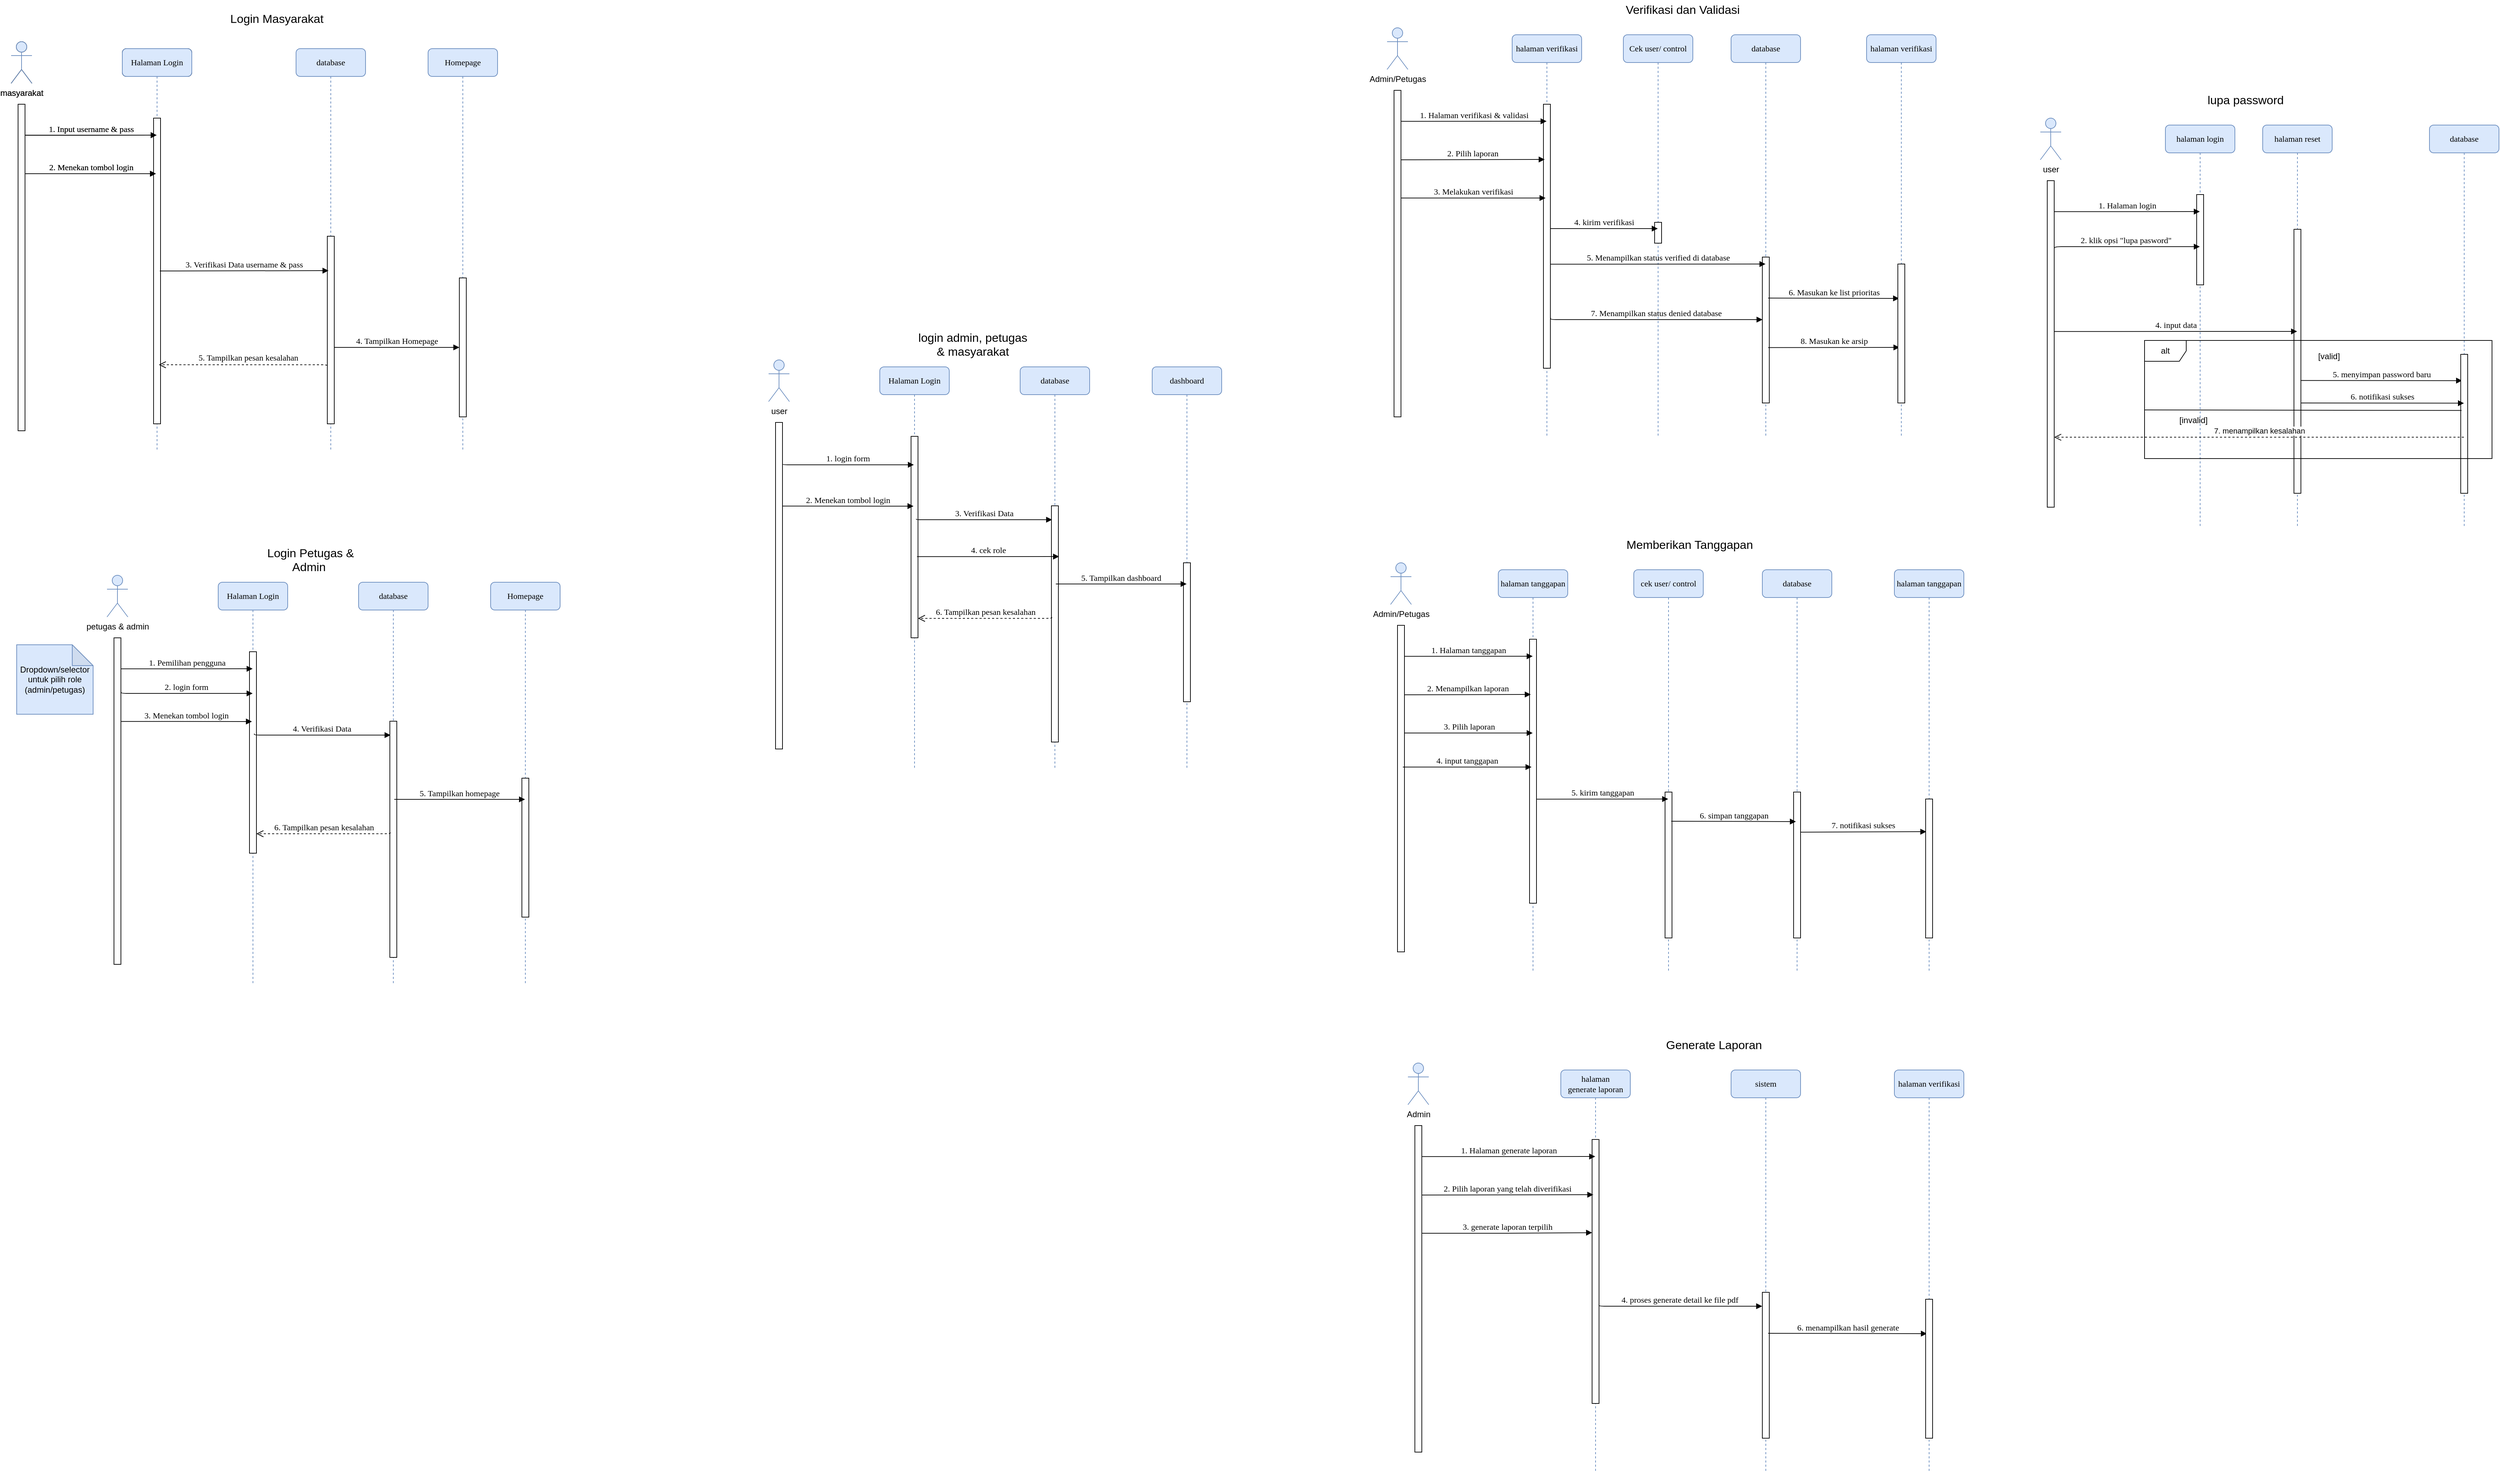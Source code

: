<mxfile version="26.2.14">
  <diagram name="Page-1" id="13e1069c-82ec-6db2-03f1-153e76fe0fe0">
    <mxGraphModel dx="646" dy="370" grid="1" gridSize="10" guides="1" tooltips="1" connect="1" arrows="1" fold="1" page="1" pageScale="1" pageWidth="1100" pageHeight="850" background="none" math="0" shadow="0">
      <root>
        <mxCell id="0" />
        <mxCell id="1" parent="0" />
        <mxCell id="7baba1c4bc27f4b0-8" value="Halaman Login" style="shape=umlLifeline;perimeter=lifelinePerimeter;whiteSpace=wrap;html=1;container=1;collapsible=0;recursiveResize=0;outlineConnect=0;rounded=1;shadow=0;comic=0;labelBackgroundColor=none;strokeWidth=1;fontFamily=Verdana;fontSize=12;align=center;" parent="1" vertex="1">
          <mxGeometry x="200" y="190" width="100" height="580" as="geometry" />
        </mxCell>
        <mxCell id="7baba1c4bc27f4b0-10" value="" style="html=1;points=[];perimeter=orthogonalPerimeter;rounded=0;shadow=0;comic=0;labelBackgroundColor=none;strokeWidth=1;fontFamily=Verdana;fontSize=12;align=center;" parent="7baba1c4bc27f4b0-8" vertex="1">
          <mxGeometry x="45" y="100" width="10" height="440" as="geometry" />
        </mxCell>
        <mxCell id="7baba1c4bc27f4b0-14" value="1. Input username &amp;amp; pass" style="html=1;verticalAlign=bottom;endArrow=block;labelBackgroundColor=none;fontFamily=Verdana;fontSize=12;edgeStyle=elbowEdgeStyle;elbow=vertical;exitX=1;exitY=0.095;exitDx=0;exitDy=0;exitPerimeter=0;" parent="1" source="v8SrvTkJTN9Mk07ZefnR-3" target="7baba1c4bc27f4b0-8" edge="1">
          <mxGeometry relative="1" as="geometry">
            <mxPoint x="370" y="200" as="sourcePoint" />
          </mxGeometry>
        </mxCell>
        <mxCell id="v8SrvTkJTN9Mk07ZefnR-1" value="masyarakat" style="shape=umlActor;verticalLabelPosition=bottom;verticalAlign=top;html=1;outlineConnect=0;" parent="1" vertex="1">
          <mxGeometry x="40" y="180" width="30" height="60" as="geometry" />
        </mxCell>
        <mxCell id="v8SrvTkJTN9Mk07ZefnR-3" value="" style="html=1;points=[];perimeter=orthogonalPerimeter;rounded=0;shadow=0;comic=0;labelBackgroundColor=none;strokeWidth=1;fontFamily=Verdana;fontSize=12;align=center;" parent="1" vertex="1">
          <mxGeometry x="50" y="270" width="10" height="470" as="geometry" />
        </mxCell>
        <mxCell id="v8SrvTkJTN9Mk07ZefnR-6" value="2. Menekan tombol login" style="html=1;verticalAlign=bottom;endArrow=block;labelBackgroundColor=none;fontFamily=Verdana;fontSize=12;edgeStyle=elbowEdgeStyle;elbow=vertical;exitX=1.1;exitY=0.295;exitDx=0;exitDy=0;exitPerimeter=0;" parent="1" edge="1">
          <mxGeometry relative="1" as="geometry">
            <mxPoint x="60" y="370" as="sourcePoint" />
            <mxPoint x="248.5" y="370.15" as="targetPoint" />
          </mxGeometry>
        </mxCell>
        <mxCell id="d5MMunfK_eNaK3rZYrZa-3" value="Homepage" style="shape=umlLifeline;perimeter=lifelinePerimeter;whiteSpace=wrap;html=1;container=1;collapsible=0;recursiveResize=0;outlineConnect=0;rounded=1;shadow=0;comic=0;labelBackgroundColor=none;strokeWidth=1;fontFamily=Verdana;fontSize=12;align=center;fillColor=#dae8fc;strokeColor=#6c8ebf;" parent="1" vertex="1">
          <mxGeometry x="640" y="190" width="100" height="580" as="geometry" />
        </mxCell>
        <mxCell id="d5MMunfK_eNaK3rZYrZa-4" value="" style="html=1;points=[];perimeter=orthogonalPerimeter;rounded=0;shadow=0;comic=0;labelBackgroundColor=none;strokeWidth=1;fontFamily=Verdana;fontSize=12;align=center;" parent="d5MMunfK_eNaK3rZYrZa-3" vertex="1">
          <mxGeometry x="45" y="330" width="10" height="200" as="geometry" />
        </mxCell>
        <mxCell id="d5MMunfK_eNaK3rZYrZa-5" value="Halaman Login" style="shape=umlLifeline;perimeter=lifelinePerimeter;whiteSpace=wrap;html=1;container=1;collapsible=0;recursiveResize=0;outlineConnect=0;rounded=1;shadow=0;comic=0;labelBackgroundColor=none;strokeWidth=1;fontFamily=Verdana;fontSize=12;align=center;fillColor=#dae8fc;strokeColor=#6c8ebf;" parent="1" vertex="1">
          <mxGeometry x="200" y="190" width="100" height="580" as="geometry" />
        </mxCell>
        <mxCell id="d5MMunfK_eNaK3rZYrZa-6" value="" style="html=1;points=[];perimeter=orthogonalPerimeter;rounded=0;shadow=0;comic=0;labelBackgroundColor=none;strokeWidth=1;fontFamily=Verdana;fontSize=12;align=center;" parent="d5MMunfK_eNaK3rZYrZa-5" vertex="1">
          <mxGeometry x="45" y="100" width="10" height="440" as="geometry" />
        </mxCell>
        <mxCell id="d5MMunfK_eNaK3rZYrZa-7" value="5. Tampilkan pesan kesalahan" style="html=1;verticalAlign=bottom;endArrow=open;dashed=1;endSize=8;labelBackgroundColor=none;fontFamily=Verdana;fontSize=12;edgeStyle=elbowEdgeStyle;elbow=vertical;exitX=0.2;exitY=0.707;exitDx=0;exitDy=0;exitPerimeter=0;entryX=0.762;entryY=0.806;entryDx=0;entryDy=0;entryPerimeter=0;" parent="1" source="uYK8IJv2EBCYCk4ETWAg-5" target="d5MMunfK_eNaK3rZYrZa-6" edge="1">
          <mxGeometry x="-0.032" y="-1" relative="1" as="geometry">
            <mxPoint x="280" y="645" as="targetPoint" />
            <Array as="points">
              <mxPoint x="370" y="645" />
            </Array>
            <mxPoint x="490" y="581" as="sourcePoint" />
            <mxPoint as="offset" />
          </mxGeometry>
        </mxCell>
        <mxCell id="d5MMunfK_eNaK3rZYrZa-8" value="1. Input username &amp;amp; pass" style="html=1;verticalAlign=bottom;endArrow=block;labelBackgroundColor=none;fontFamily=Verdana;fontSize=12;edgeStyle=elbowEdgeStyle;elbow=vertical;exitX=1;exitY=0.095;exitDx=0;exitDy=0;exitPerimeter=0;" parent="1" source="d5MMunfK_eNaK3rZYrZa-10" target="d5MMunfK_eNaK3rZYrZa-5" edge="1">
          <mxGeometry relative="1" as="geometry">
            <mxPoint x="370" y="200" as="sourcePoint" />
          </mxGeometry>
        </mxCell>
        <mxCell id="d5MMunfK_eNaK3rZYrZa-9" value="masyarakat" style="shape=umlActor;verticalLabelPosition=bottom;verticalAlign=top;html=1;outlineConnect=0;fillColor=#dae8fc;strokeColor=#6c8ebf;" parent="1" vertex="1">
          <mxGeometry x="40" y="180" width="30" height="60" as="geometry" />
        </mxCell>
        <mxCell id="d5MMunfK_eNaK3rZYrZa-10" value="" style="html=1;points=[];perimeter=orthogonalPerimeter;rounded=0;shadow=0;comic=0;labelBackgroundColor=none;strokeWidth=1;fontFamily=Verdana;fontSize=12;align=center;" parent="1" vertex="1">
          <mxGeometry x="50" y="270" width="10" height="470" as="geometry" />
        </mxCell>
        <mxCell id="d5MMunfK_eNaK3rZYrZa-11" value="2. Menekan tombol login" style="html=1;verticalAlign=bottom;endArrow=block;labelBackgroundColor=none;fontFamily=Verdana;fontSize=12;edgeStyle=elbowEdgeStyle;elbow=vertical;exitX=1.1;exitY=0.295;exitDx=0;exitDy=0;exitPerimeter=0;" parent="1" edge="1">
          <mxGeometry relative="1" as="geometry">
            <mxPoint x="60" y="370" as="sourcePoint" />
            <mxPoint x="248.5" y="370.15" as="targetPoint" />
          </mxGeometry>
        </mxCell>
        <mxCell id="d5MMunfK_eNaK3rZYrZa-13" value="4. Tampilkan Homepage" style="html=1;verticalAlign=bottom;endArrow=block;labelBackgroundColor=none;fontFamily=Verdana;fontSize=12;edgeStyle=elbowEdgeStyle;elbow=vertical;" parent="1" source="uYK8IJv2EBCYCk4ETWAg-5" target="d5MMunfK_eNaK3rZYrZa-4" edge="1">
          <mxGeometry relative="1" as="geometry">
            <mxPoint x="510" y="530" as="sourcePoint" />
            <mxPoint x="729.5" y="530" as="targetPoint" />
            <Array as="points" />
          </mxGeometry>
        </mxCell>
        <mxCell id="d5MMunfK_eNaK3rZYrZa-16" value="Homepage" style="shape=umlLifeline;perimeter=lifelinePerimeter;whiteSpace=wrap;html=1;container=1;collapsible=0;recursiveResize=0;outlineConnect=0;rounded=1;shadow=0;comic=0;labelBackgroundColor=none;strokeWidth=1;fontFamily=Verdana;fontSize=12;align=center;fillColor=#dae8fc;strokeColor=#6c8ebf;" parent="1" vertex="1">
          <mxGeometry x="730" y="958" width="100" height="580" as="geometry" />
        </mxCell>
        <mxCell id="d5MMunfK_eNaK3rZYrZa-17" value="" style="html=1;points=[];perimeter=orthogonalPerimeter;rounded=0;shadow=0;comic=0;labelBackgroundColor=none;strokeWidth=1;fontFamily=Verdana;fontSize=12;align=center;" parent="d5MMunfK_eNaK3rZYrZa-16" vertex="1">
          <mxGeometry x="45" y="282" width="10" height="200" as="geometry" />
        </mxCell>
        <mxCell id="d5MMunfK_eNaK3rZYrZa-18" value="Halaman Login" style="shape=umlLifeline;perimeter=lifelinePerimeter;whiteSpace=wrap;html=1;container=1;collapsible=0;recursiveResize=0;outlineConnect=0;rounded=1;shadow=0;comic=0;labelBackgroundColor=none;strokeWidth=1;fontFamily=Verdana;fontSize=12;align=center;fillColor=#dae8fc;strokeColor=#6c8ebf;" parent="1" vertex="1">
          <mxGeometry x="338" y="958" width="100" height="580" as="geometry" />
        </mxCell>
        <mxCell id="d5MMunfK_eNaK3rZYrZa-19" value="" style="html=1;points=[];perimeter=orthogonalPerimeter;rounded=0;shadow=0;comic=0;labelBackgroundColor=none;strokeWidth=1;fontFamily=Verdana;fontSize=12;align=center;" parent="d5MMunfK_eNaK3rZYrZa-18" vertex="1">
          <mxGeometry x="45" y="100" width="10" height="290" as="geometry" />
        </mxCell>
        <mxCell id="d5MMunfK_eNaK3rZYrZa-21" value="1. Pemilihan pengguna" style="html=1;verticalAlign=bottom;endArrow=block;labelBackgroundColor=none;fontFamily=Verdana;fontSize=12;edgeStyle=elbowEdgeStyle;elbow=vertical;exitX=1;exitY=0.095;exitDx=0;exitDy=0;exitPerimeter=0;" parent="1" source="d5MMunfK_eNaK3rZYrZa-23" target="d5MMunfK_eNaK3rZYrZa-18" edge="1">
          <mxGeometry relative="1" as="geometry">
            <mxPoint x="508" y="968" as="sourcePoint" />
          </mxGeometry>
        </mxCell>
        <mxCell id="d5MMunfK_eNaK3rZYrZa-22" value="petugas &amp;amp; admin" style="shape=umlActor;verticalLabelPosition=bottom;verticalAlign=top;html=1;outlineConnect=0;fillColor=#dae8fc;strokeColor=#6c8ebf;" parent="1" vertex="1">
          <mxGeometry x="178" y="948" width="30" height="60" as="geometry" />
        </mxCell>
        <mxCell id="d5MMunfK_eNaK3rZYrZa-23" value="" style="html=1;points=[];perimeter=orthogonalPerimeter;rounded=0;shadow=0;comic=0;labelBackgroundColor=none;strokeWidth=1;fontFamily=Verdana;fontSize=12;align=center;" parent="1" vertex="1">
          <mxGeometry x="188" y="1038" width="10" height="470" as="geometry" />
        </mxCell>
        <mxCell id="d5MMunfK_eNaK3rZYrZa-24" value="3. Menekan tombol login" style="html=1;verticalAlign=bottom;endArrow=block;labelBackgroundColor=none;fontFamily=Verdana;fontSize=12;edgeStyle=elbowEdgeStyle;elbow=vertical;exitX=1.1;exitY=0.295;exitDx=0;exitDy=0;exitPerimeter=0;" parent="1" edge="1">
          <mxGeometry relative="1" as="geometry">
            <mxPoint x="198" y="1158.36" as="sourcePoint" />
            <mxPoint x="386.5" y="1158.51" as="targetPoint" />
          </mxGeometry>
        </mxCell>
        <mxCell id="d5MMunfK_eNaK3rZYrZa-25" value="4. Verifikasi Data" style="html=1;verticalAlign=bottom;endArrow=block;labelBackgroundColor=none;fontFamily=Verdana;fontSize=12;edgeStyle=elbowEdgeStyle;elbow=vertical;exitX=0.7;exitY=0.407;exitDx=0;exitDy=0;exitPerimeter=0;entryX=0.46;entryY=0.379;entryDx=0;entryDy=0;entryPerimeter=0;" parent="1" source="d5MMunfK_eNaK3rZYrZa-19" target="uYK8IJv2EBCYCk4ETWAg-1" edge="1">
          <mxGeometry relative="1" as="geometry">
            <mxPoint x="408" y="1178" as="sourcePoint" />
            <mxPoint x="790" y="1178" as="targetPoint" />
            <Array as="points">
              <mxPoint x="388" y="1178" />
            </Array>
          </mxGeometry>
        </mxCell>
        <mxCell id="d5MMunfK_eNaK3rZYrZa-42" value="&lt;span style=&quot;font-size: 17px;&quot;&gt;Login Masyarakat&lt;/span&gt;" style="text;html=1;align=center;verticalAlign=middle;resizable=0;points=[];autosize=1;strokeColor=none;fillColor=none;" parent="1" vertex="1">
          <mxGeometry x="342" y="133" width="160" height="30" as="geometry" />
        </mxCell>
        <mxCell id="d5MMunfK_eNaK3rZYrZa-43" value="&lt;div style=&quot;&quot;&gt;&lt;span style=&quot;background-color: transparent; color: light-dark(rgb(0, 0, 0), rgb(255, 255, 255)); font-size: 17px; text-wrap-mode: nowrap;&quot;&gt;Login Petugas &amp;amp; Admin&amp;nbsp;&lt;/span&gt;&lt;/div&gt;" style="text;whiteSpace=wrap;html=1;align=center;" parent="1" vertex="1">
          <mxGeometry x="386" y="900" width="170" height="40" as="geometry" />
        </mxCell>
        <mxCell id="uYK8IJv2EBCYCk4ETWAg-1" value="database" style="shape=umlLifeline;perimeter=lifelinePerimeter;whiteSpace=wrap;html=1;container=1;collapsible=0;recursiveResize=0;outlineConnect=0;rounded=1;shadow=0;comic=0;labelBackgroundColor=none;strokeWidth=1;fontFamily=Verdana;fontSize=12;align=center;fillColor=#dae8fc;strokeColor=#6c8ebf;" parent="1" vertex="1">
          <mxGeometry x="540" y="958" width="100" height="580" as="geometry" />
        </mxCell>
        <mxCell id="uYK8IJv2EBCYCk4ETWAg-2" value="" style="html=1;points=[];perimeter=orthogonalPerimeter;rounded=0;shadow=0;comic=0;labelBackgroundColor=none;strokeWidth=1;fontFamily=Verdana;fontSize=12;align=center;" parent="uYK8IJv2EBCYCk4ETWAg-1" vertex="1">
          <mxGeometry x="45" y="200" width="10" height="340" as="geometry" />
        </mxCell>
        <mxCell id="uYK8IJv2EBCYCk4ETWAg-4" value="database" style="shape=umlLifeline;perimeter=lifelinePerimeter;whiteSpace=wrap;html=1;container=1;collapsible=0;recursiveResize=0;outlineConnect=0;rounded=1;shadow=0;comic=0;labelBackgroundColor=none;strokeWidth=1;fontFamily=Verdana;fontSize=12;align=center;fillColor=#dae8fc;strokeColor=#6c8ebf;" parent="1" vertex="1">
          <mxGeometry x="450" y="190" width="100" height="580" as="geometry" />
        </mxCell>
        <mxCell id="uYK8IJv2EBCYCk4ETWAg-5" value="" style="html=1;points=[];perimeter=orthogonalPerimeter;rounded=0;shadow=0;comic=0;labelBackgroundColor=none;strokeWidth=1;fontFamily=Verdana;fontSize=12;align=center;" parent="uYK8IJv2EBCYCk4ETWAg-4" vertex="1">
          <mxGeometry x="45" y="270" width="10" height="270" as="geometry" />
        </mxCell>
        <mxCell id="uYK8IJv2EBCYCk4ETWAg-31" value="Dropdown/selector&lt;div&gt;untuk pilih role (admin/petugas)&lt;/div&gt;" style="shape=note;whiteSpace=wrap;html=1;backgroundOutline=1;darkOpacity=0.05;fillColor=#dae8fc;strokeColor=#6c8ebf;" parent="1" vertex="1">
          <mxGeometry x="48" y="1048" width="110" height="100" as="geometry" />
        </mxCell>
        <mxCell id="uYK8IJv2EBCYCk4ETWAg-32" value="2. login form" style="html=1;verticalAlign=bottom;endArrow=block;labelBackgroundColor=none;fontFamily=Verdana;fontSize=12;edgeStyle=elbowEdgeStyle;elbow=vertical;exitX=1.045;exitY=0.166;exitDx=0;exitDy=0;exitPerimeter=0;" parent="1" source="d5MMunfK_eNaK3rZYrZa-23" target="d5MMunfK_eNaK3rZYrZa-18" edge="1">
          <mxGeometry relative="1" as="geometry">
            <mxPoint x="228" y="1118" as="sourcePoint" />
            <mxPoint x="348" y="1119" as="targetPoint" />
            <Array as="points">
              <mxPoint x="228" y="1118" />
            </Array>
          </mxGeometry>
        </mxCell>
        <mxCell id="d5MMunfK_eNaK3rZYrZa-20" value="6. Tampilkan pesan kesalahan" style="html=1;verticalAlign=bottom;endArrow=open;dashed=1;endSize=8;labelBackgroundColor=none;fontFamily=Verdana;fontSize=12;edgeStyle=elbowEdgeStyle;elbow=vertical;exitX=0.048;exitY=0.471;exitDx=0;exitDy=0;exitPerimeter=0;" parent="1" source="uYK8IJv2EBCYCk4ETWAg-2" target="d5MMunfK_eNaK3rZYrZa-19" edge="1">
          <mxGeometry relative="1" as="geometry">
            <mxPoint x="410" y="1314" as="targetPoint" />
            <Array as="points">
              <mxPoint x="590" y="1320" />
            </Array>
            <mxPoint x="580" y="1310" as="sourcePoint" />
          </mxGeometry>
        </mxCell>
        <mxCell id="v8SrvTkJTN9Mk07ZefnR-7" value="3. Verifikasi Data username &amp;amp; pass" style="html=1;verticalAlign=bottom;endArrow=block;labelBackgroundColor=none;fontFamily=Verdana;fontSize=12;edgeStyle=elbowEdgeStyle;elbow=vertical;exitX=0.9;exitY=0.5;exitDx=0;exitDy=0;exitPerimeter=0;entryX=0.17;entryY=0.183;entryDx=0;entryDy=0;entryPerimeter=0;" parent="1" source="d5MMunfK_eNaK3rZYrZa-6" target="uYK8IJv2EBCYCk4ETWAg-5" edge="1">
          <mxGeometry relative="1" as="geometry">
            <mxPoint x="280" y="512" as="sourcePoint" />
            <mxPoint x="543" y="510" as="targetPoint" />
          </mxGeometry>
        </mxCell>
        <mxCell id="d5MMunfK_eNaK3rZYrZa-26" value="5. Tampilkan homepage" style="html=1;verticalAlign=bottom;endArrow=block;labelBackgroundColor=none;fontFamily=Verdana;fontSize=12;edgeStyle=elbowEdgeStyle;elbow=vertical;exitX=0.633;exitY=0.331;exitDx=0;exitDy=0;exitPerimeter=0;" parent="1" source="uYK8IJv2EBCYCk4ETWAg-2" target="d5MMunfK_eNaK3rZYrZa-16" edge="1">
          <mxGeometry relative="1" as="geometry">
            <mxPoint x="684" y="1278" as="sourcePoint" />
            <mxPoint x="990.23" y="1274.95" as="targetPoint" />
            <Array as="points" />
          </mxGeometry>
        </mxCell>
        <mxCell id="YEXKnEMWREzMl93QBtFq-1" value="dashboard" style="shape=umlLifeline;perimeter=lifelinePerimeter;whiteSpace=wrap;html=1;container=1;collapsible=0;recursiveResize=0;outlineConnect=0;rounded=1;shadow=0;comic=0;labelBackgroundColor=none;strokeWidth=1;fontFamily=Verdana;fontSize=12;align=center;fillColor=#dae8fc;strokeColor=#6c8ebf;" parent="1" vertex="1">
          <mxGeometry x="1682" y="648" width="100" height="580" as="geometry" />
        </mxCell>
        <mxCell id="YEXKnEMWREzMl93QBtFq-2" value="" style="html=1;points=[];perimeter=orthogonalPerimeter;rounded=0;shadow=0;comic=0;labelBackgroundColor=none;strokeWidth=1;fontFamily=Verdana;fontSize=12;align=center;" parent="YEXKnEMWREzMl93QBtFq-1" vertex="1">
          <mxGeometry x="45" y="282" width="10" height="200" as="geometry" />
        </mxCell>
        <mxCell id="YEXKnEMWREzMl93QBtFq-3" value="Halaman Login" style="shape=umlLifeline;perimeter=lifelinePerimeter;whiteSpace=wrap;html=1;container=1;collapsible=0;recursiveResize=0;outlineConnect=0;rounded=1;shadow=0;comic=0;labelBackgroundColor=none;strokeWidth=1;fontFamily=Verdana;fontSize=12;align=center;fillColor=#dae8fc;strokeColor=#6c8ebf;" parent="1" vertex="1">
          <mxGeometry x="1290" y="648" width="100" height="580" as="geometry" />
        </mxCell>
        <mxCell id="YEXKnEMWREzMl93QBtFq-4" value="" style="html=1;points=[];perimeter=orthogonalPerimeter;rounded=0;shadow=0;comic=0;labelBackgroundColor=none;strokeWidth=1;fontFamily=Verdana;fontSize=12;align=center;" parent="YEXKnEMWREzMl93QBtFq-3" vertex="1">
          <mxGeometry x="45" y="100" width="10" height="290" as="geometry" />
        </mxCell>
        <mxCell id="YEXKnEMWREzMl93QBtFq-6" value="user" style="shape=umlActor;verticalLabelPosition=bottom;verticalAlign=top;html=1;outlineConnect=0;fillColor=#dae8fc;strokeColor=#6c8ebf;" parent="1" vertex="1">
          <mxGeometry x="1130" y="638" width="30" height="60" as="geometry" />
        </mxCell>
        <mxCell id="YEXKnEMWREzMl93QBtFq-7" value="" style="html=1;points=[];perimeter=orthogonalPerimeter;rounded=0;shadow=0;comic=0;labelBackgroundColor=none;strokeWidth=1;fontFamily=Verdana;fontSize=12;align=center;" parent="1" vertex="1">
          <mxGeometry x="1140" y="728" width="10" height="470" as="geometry" />
        </mxCell>
        <mxCell id="YEXKnEMWREzMl93QBtFq-8" value="2. Menekan tombol login" style="html=1;verticalAlign=bottom;endArrow=block;labelBackgroundColor=none;fontFamily=Verdana;fontSize=12;edgeStyle=elbowEdgeStyle;elbow=vertical;exitX=1.1;exitY=0.295;exitDx=0;exitDy=0;exitPerimeter=0;" parent="1" edge="1">
          <mxGeometry relative="1" as="geometry">
            <mxPoint x="1150" y="848.36" as="sourcePoint" />
            <mxPoint x="1338.5" y="848.51" as="targetPoint" />
          </mxGeometry>
        </mxCell>
        <mxCell id="YEXKnEMWREzMl93QBtFq-9" value="3. Verifikasi Data" style="html=1;verticalAlign=bottom;endArrow=block;labelBackgroundColor=none;fontFamily=Verdana;fontSize=12;edgeStyle=elbowEdgeStyle;elbow=vertical;entryX=0.46;entryY=0.379;entryDx=0;entryDy=0;entryPerimeter=0;exitX=0.758;exitY=0.41;exitDx=0;exitDy=0;exitPerimeter=0;" parent="1" source="YEXKnEMWREzMl93QBtFq-4" target="YEXKnEMWREzMl93QBtFq-11" edge="1">
          <mxGeometry relative="1" as="geometry">
            <mxPoint x="1350" y="866" as="sourcePoint" />
            <mxPoint x="1742" y="868" as="targetPoint" />
            <Array as="points">
              <mxPoint x="1340" y="868" />
            </Array>
          </mxGeometry>
        </mxCell>
        <mxCell id="YEXKnEMWREzMl93QBtFq-10" value="&lt;div style=&quot;&quot;&gt;&lt;span style=&quot;font-size: 17px; text-wrap-mode: nowrap;&quot;&gt;login admin, petugas &amp;amp; masyarakat&lt;/span&gt;&lt;/div&gt;" style="text;whiteSpace=wrap;html=1;align=center;" parent="1" vertex="1">
          <mxGeometry x="1338" y="590" width="172" height="40" as="geometry" />
        </mxCell>
        <mxCell id="YEXKnEMWREzMl93QBtFq-11" value="database" style="shape=umlLifeline;perimeter=lifelinePerimeter;whiteSpace=wrap;html=1;container=1;collapsible=0;recursiveResize=0;outlineConnect=0;rounded=1;shadow=0;comic=0;labelBackgroundColor=none;strokeWidth=1;fontFamily=Verdana;fontSize=12;align=center;fillColor=#dae8fc;strokeColor=#6c8ebf;" parent="1" vertex="1">
          <mxGeometry x="1492" y="648" width="100" height="580" as="geometry" />
        </mxCell>
        <mxCell id="YEXKnEMWREzMl93QBtFq-12" value="" style="html=1;points=[];perimeter=orthogonalPerimeter;rounded=0;shadow=0;comic=0;labelBackgroundColor=none;strokeWidth=1;fontFamily=Verdana;fontSize=12;align=center;" parent="YEXKnEMWREzMl93QBtFq-11" vertex="1">
          <mxGeometry x="45" y="200" width="10" height="340" as="geometry" />
        </mxCell>
        <mxCell id="YEXKnEMWREzMl93QBtFq-14" value="1. login form" style="html=1;verticalAlign=bottom;endArrow=block;labelBackgroundColor=none;fontFamily=Verdana;fontSize=12;edgeStyle=elbowEdgeStyle;elbow=vertical;exitX=1.045;exitY=0.166;exitDx=0;exitDy=0;exitPerimeter=0;" parent="1" edge="1">
          <mxGeometry relative="1" as="geometry">
            <mxPoint x="1150" y="787.01" as="sourcePoint" />
            <mxPoint x="1339.05" y="788.99" as="targetPoint" />
            <Array as="points">
              <mxPoint x="1179.55" y="788.99" />
            </Array>
          </mxGeometry>
        </mxCell>
        <mxCell id="YEXKnEMWREzMl93QBtFq-15" value="6. Tampilkan pesan kesalahan" style="html=1;verticalAlign=bottom;endArrow=open;dashed=1;endSize=8;labelBackgroundColor=none;fontFamily=Verdana;fontSize=12;edgeStyle=elbowEdgeStyle;elbow=vertical;exitX=0.048;exitY=0.471;exitDx=0;exitDy=0;exitPerimeter=0;" parent="1" source="YEXKnEMWREzMl93QBtFq-12" target="YEXKnEMWREzMl93QBtFq-4" edge="1">
          <mxGeometry relative="1" as="geometry">
            <mxPoint x="1362" y="1004" as="targetPoint" />
            <Array as="points">
              <mxPoint x="1542" y="1010" />
            </Array>
            <mxPoint x="1532" y="1000" as="sourcePoint" />
          </mxGeometry>
        </mxCell>
        <mxCell id="YEXKnEMWREzMl93QBtFq-16" value="5. Tampilkan dashboard" style="html=1;verticalAlign=bottom;endArrow=block;labelBackgroundColor=none;fontFamily=Verdana;fontSize=12;edgeStyle=elbowEdgeStyle;elbow=vertical;exitX=0.633;exitY=0.331;exitDx=0;exitDy=0;exitPerimeter=0;" parent="1" source="YEXKnEMWREzMl93QBtFq-12" target="YEXKnEMWREzMl93QBtFq-1" edge="1">
          <mxGeometry relative="1" as="geometry">
            <mxPoint x="1636" y="968" as="sourcePoint" />
            <mxPoint x="1942.23" y="964.95" as="targetPoint" />
            <Array as="points" />
          </mxGeometry>
        </mxCell>
        <mxCell id="YEXKnEMWREzMl93QBtFq-17" value="4. cek role" style="html=1;verticalAlign=bottom;endArrow=block;labelBackgroundColor=none;fontFamily=Verdana;fontSize=12;edgeStyle=elbowEdgeStyle;elbow=vertical;exitX=0.863;exitY=0.597;exitDx=0;exitDy=0;exitPerimeter=0;entryX=0.46;entryY=0.379;entryDx=0;entryDy=0;entryPerimeter=0;" parent="1" source="YEXKnEMWREzMl93QBtFq-4" edge="1">
          <mxGeometry relative="1" as="geometry">
            <mxPoint x="1352" y="919" as="sourcePoint" />
            <mxPoint x="1548" y="921" as="targetPoint" />
            <Array as="points">
              <mxPoint x="1350" y="921" />
            </Array>
          </mxGeometry>
        </mxCell>
        <mxCell id="YEXKnEMWREzMl93QBtFq-124" value="Cek user/ control" style="shape=umlLifeline;perimeter=lifelinePerimeter;whiteSpace=wrap;html=1;container=1;collapsible=0;recursiveResize=0;outlineConnect=0;rounded=1;shadow=0;comic=0;labelBackgroundColor=none;strokeWidth=1;fontFamily=Verdana;fontSize=12;align=center;fillColor=#dae8fc;strokeColor=#6c8ebf;" parent="1" vertex="1">
          <mxGeometry x="2360" y="170" width="100" height="580" as="geometry" />
        </mxCell>
        <mxCell id="YEXKnEMWREzMl93QBtFq-125" value="" style="html=1;points=[];perimeter=orthogonalPerimeter;rounded=0;shadow=0;comic=0;labelBackgroundColor=none;strokeWidth=1;fontFamily=Verdana;fontSize=12;align=center;" parent="YEXKnEMWREzMl93QBtFq-124" vertex="1">
          <mxGeometry x="45" y="270" width="10" height="30" as="geometry" />
        </mxCell>
        <mxCell id="YEXKnEMWREzMl93QBtFq-126" value="database" style="shape=umlLifeline;perimeter=lifelinePerimeter;whiteSpace=wrap;html=1;container=1;collapsible=0;recursiveResize=0;outlineConnect=0;rounded=1;shadow=0;comic=0;labelBackgroundColor=none;strokeWidth=1;fontFamily=Verdana;fontSize=12;align=center;fillColor=#dae8fc;strokeColor=#6c8ebf;" parent="1" vertex="1">
          <mxGeometry x="2515" y="170" width="100" height="580" as="geometry" />
        </mxCell>
        <mxCell id="YEXKnEMWREzMl93QBtFq-127" value="" style="html=1;points=[];perimeter=orthogonalPerimeter;rounded=0;shadow=0;comic=0;labelBackgroundColor=none;strokeWidth=1;fontFamily=Verdana;fontSize=12;align=center;" parent="YEXKnEMWREzMl93QBtFq-126" vertex="1">
          <mxGeometry x="45" y="320" width="10" height="210" as="geometry" />
        </mxCell>
        <mxCell id="YEXKnEMWREzMl93QBtFq-128" value="halaman verifikasi" style="shape=umlLifeline;perimeter=lifelinePerimeter;whiteSpace=wrap;html=1;container=1;collapsible=0;recursiveResize=0;outlineConnect=0;rounded=1;shadow=0;comic=0;labelBackgroundColor=none;strokeWidth=1;fontFamily=Verdana;fontSize=12;align=center;fillColor=#dae8fc;strokeColor=#6c8ebf;" parent="1" vertex="1">
          <mxGeometry x="2200" y="170" width="100" height="580" as="geometry" />
        </mxCell>
        <mxCell id="YEXKnEMWREzMl93QBtFq-129" value="" style="html=1;points=[];perimeter=orthogonalPerimeter;rounded=0;shadow=0;comic=0;labelBackgroundColor=none;strokeWidth=1;fontFamily=Verdana;fontSize=12;align=center;" parent="YEXKnEMWREzMl93QBtFq-128" vertex="1">
          <mxGeometry x="45" y="100" width="10" height="380" as="geometry" />
        </mxCell>
        <mxCell id="YEXKnEMWREzMl93QBtFq-130" value="1. Halaman verifikasi &amp;amp; validasi" style="html=1;verticalAlign=bottom;endArrow=block;labelBackgroundColor=none;fontFamily=Verdana;fontSize=12;edgeStyle=elbowEdgeStyle;elbow=vertical;exitX=1;exitY=0.095;exitDx=0;exitDy=0;exitPerimeter=0;" parent="1" source="YEXKnEMWREzMl93QBtFq-132" target="YEXKnEMWREzMl93QBtFq-128" edge="1">
          <mxGeometry relative="1" as="geometry">
            <mxPoint x="2350" y="180" as="sourcePoint" />
          </mxGeometry>
        </mxCell>
        <mxCell id="YEXKnEMWREzMl93QBtFq-131" value="Admin/Petugas" style="shape=umlActor;verticalLabelPosition=bottom;verticalAlign=top;html=1;outlineConnect=0;fillColor=#dae8fc;strokeColor=#6c8ebf;" parent="1" vertex="1">
          <mxGeometry x="2020" y="160" width="30" height="60" as="geometry" />
        </mxCell>
        <mxCell id="YEXKnEMWREzMl93QBtFq-132" value="" style="html=1;points=[];perimeter=orthogonalPerimeter;rounded=0;shadow=0;comic=0;labelBackgroundColor=none;strokeWidth=1;fontFamily=Verdana;fontSize=12;align=center;" parent="1" vertex="1">
          <mxGeometry x="2030" y="250" width="10" height="470" as="geometry" />
        </mxCell>
        <mxCell id="YEXKnEMWREzMl93QBtFq-133" value="2. Pilih laporan" style="html=1;verticalAlign=bottom;endArrow=block;labelBackgroundColor=none;fontFamily=Verdana;fontSize=12;edgeStyle=elbowEdgeStyle;elbow=vertical;exitX=1.1;exitY=0.295;exitDx=0;exitDy=0;exitPerimeter=0;entryX=0.178;entryY=0.209;entryDx=0;entryDy=0;entryPerimeter=0;" parent="1" target="YEXKnEMWREzMl93QBtFq-129" edge="1">
          <mxGeometry relative="1" as="geometry">
            <mxPoint x="2040" y="350" as="sourcePoint" />
            <mxPoint x="2228.5" y="350.15" as="targetPoint" />
          </mxGeometry>
        </mxCell>
        <mxCell id="YEXKnEMWREzMl93QBtFq-134" value="5. Menampilkan status verified di database" style="html=1;verticalAlign=bottom;endArrow=block;labelBackgroundColor=none;fontFamily=Verdana;fontSize=12;edgeStyle=elbowEdgeStyle;elbow=vertical;exitX=1;exitY=0.606;exitDx=0;exitDy=0;exitPerimeter=0;" parent="1" source="YEXKnEMWREzMl93QBtFq-129" target="YEXKnEMWREzMl93QBtFq-126" edge="1">
          <mxGeometry relative="1" as="geometry">
            <mxPoint x="2560" y="501" as="sourcePoint" />
            <mxPoint x="2549.5" y="499.998" as="targetPoint" />
            <Array as="points">
              <mxPoint x="2280" y="500" />
            </Array>
          </mxGeometry>
        </mxCell>
        <mxCell id="YEXKnEMWREzMl93QBtFq-135" value="&lt;span style=&quot;font-size: 17px;&quot;&gt;Verifikasi dan Validasi&lt;/span&gt;" style="text;html=1;align=center;verticalAlign=middle;resizable=0;points=[];autosize=1;strokeColor=none;fillColor=none;" parent="1" vertex="1">
          <mxGeometry x="2350" y="120" width="190" height="30" as="geometry" />
        </mxCell>
        <mxCell id="YEXKnEMWREzMl93QBtFq-136" value="3. Melakukan verifikasi&lt;span style=&quot;color: rgba(0, 0, 0, 0); font-family: monospace; font-size: 0px; text-align: start;&quot;&gt;%3CmxGraphModel%3E%3Croot%3E%3CmxCell%20id%3D%220%22%2F%3E%3CmxCell%20id%3D%221%22%20parent%3D%220%22%2F%3E%3CmxCell%20id%3D%222%22%20value%3D%225.%20Menampilkan%20status%20verified%20di%20database%22%20style%3D%22html%3D1%3BverticalAlign%3Dbottom%3BendArrow%3Dblock%3BlabelBackgroundColor%3Dnone%3BfontFamily%3DVerdana%3BfontSize%3D12%3BedgeStyle%3DelbowEdgeStyle%3Belbow%3Dvertical%3BexitX%3D0.805%3BexitY%3D0.496%3BexitDx%3D0%3BexitDy%3D0%3BexitPerimeter%3D0%3B%22%20edge%3D%221%22%20parent%3D%221%22%3E%3CmxGeometry%20relative%3D%221%22%20as%3D%22geometry%22%3E%3CmxPoint%20x%3D%22283.05%22%20y%3D%22509.96%22%20as%3D%22sourcePoint%22%2F%3E%3CmxPoint%20x%3D%22569.5%22%20y%3D%22509.628%22%20as%3D%22targetPoint%22%2F%3E%3CArray%20as%3D%22points%22%2F%3E%3C%2FmxGeometry%3E%3C%2FmxCell%3E%3C%2Froot%3E%3C%2FmxGraphModel%3E&lt;/span&gt;" style="html=1;verticalAlign=bottom;endArrow=block;labelBackgroundColor=none;fontFamily=Verdana;fontSize=12;edgeStyle=elbowEdgeStyle;elbow=vertical;exitX=1.033;exitY=0.423;exitDx=0;exitDy=0;exitPerimeter=0;entryX=0.3;entryY=0.355;entryDx=0;entryDy=0;entryPerimeter=0;" parent="1" target="YEXKnEMWREzMl93QBtFq-129" edge="1">
          <mxGeometry relative="1" as="geometry">
            <mxPoint x="2040" y="405.0" as="sourcePoint" />
            <mxPoint x="2220" y="405" as="targetPoint" />
            <Array as="points" />
          </mxGeometry>
        </mxCell>
        <mxCell id="YEXKnEMWREzMl93QBtFq-137" value="8. Masukan ke arsip" style="html=1;verticalAlign=bottom;endArrow=block;labelBackgroundColor=none;fontFamily=Verdana;fontSize=12;edgeStyle=elbowEdgeStyle;elbow=vertical;exitX=0.844;exitY=0.62;exitDx=0;exitDy=0;exitPerimeter=0;entryX=0.233;entryY=0.598;entryDx=0;entryDy=0;entryPerimeter=0;" parent="1" source="YEXKnEMWREzMl93QBtFq-127" target="YEXKnEMWREzMl93QBtFq-143" edge="1">
          <mxGeometry relative="1" as="geometry">
            <mxPoint x="2860" y="620.02" as="sourcePoint" />
            <mxPoint x="3142.63" y="620" as="targetPoint" />
            <Array as="points" />
          </mxGeometry>
        </mxCell>
        <mxCell id="YEXKnEMWREzMl93QBtFq-138" value="&lt;br&gt;&lt;div&gt;&lt;br&gt;&lt;/div&gt;" style="edgeLabel;html=1;align=center;verticalAlign=middle;resizable=0;points=[];" parent="YEXKnEMWREzMl93QBtFq-137" vertex="1" connectable="0">
          <mxGeometry x="-0.559" y="1" relative="1" as="geometry">
            <mxPoint as="offset" />
          </mxGeometry>
        </mxCell>
        <mxCell id="YEXKnEMWREzMl93QBtFq-139" value="&lt;br&gt;&lt;div&gt;&lt;br&gt;&lt;/div&gt;" style="edgeLabel;html=1;align=center;verticalAlign=middle;resizable=0;points=[];" parent="YEXKnEMWREzMl93QBtFq-137" vertex="1" connectable="0">
          <mxGeometry x="-0.347" relative="1" as="geometry">
            <mxPoint as="offset" />
          </mxGeometry>
        </mxCell>
        <mxCell id="YEXKnEMWREzMl93QBtFq-140" value="6. Masukan ke list prioritas" style="html=1;verticalAlign=bottom;endArrow=block;labelBackgroundColor=none;fontFamily=Verdana;fontSize=12;edgeStyle=elbowEdgeStyle;elbow=vertical;exitX=0.841;exitY=0.281;exitDx=0;exitDy=0;exitPerimeter=0;entryX=0.178;entryY=0.251;entryDx=0;entryDy=0;entryPerimeter=0;" parent="1" source="YEXKnEMWREzMl93QBtFq-127" target="YEXKnEMWREzMl93QBtFq-143" edge="1">
          <mxGeometry relative="1" as="geometry">
            <mxPoint x="2860" y="550" as="sourcePoint" />
            <mxPoint x="3140" y="550" as="targetPoint" />
            <Array as="points" />
          </mxGeometry>
        </mxCell>
        <mxCell id="YEXKnEMWREzMl93QBtFq-141" value="4. kirim verifikasi" style="html=1;verticalAlign=bottom;endArrow=block;labelBackgroundColor=none;fontFamily=Verdana;fontSize=12;edgeStyle=elbowEdgeStyle;elbow=vertical;exitX=0.95;exitY=0.471;exitDx=0;exitDy=0;exitPerimeter=0;" parent="1" source="YEXKnEMWREzMl93QBtFq-129" target="YEXKnEMWREzMl93QBtFq-124" edge="1">
          <mxGeometry relative="1" as="geometry">
            <mxPoint x="2050" y="415.0" as="sourcePoint" />
            <mxPoint x="2265.84" y="415.17" as="targetPoint" />
          </mxGeometry>
        </mxCell>
        <mxCell id="YEXKnEMWREzMl93QBtFq-142" value="halaman verifikasi" style="shape=umlLifeline;perimeter=lifelinePerimeter;whiteSpace=wrap;html=1;container=1;collapsible=0;recursiveResize=0;outlineConnect=0;rounded=1;shadow=0;comic=0;labelBackgroundColor=none;strokeWidth=1;fontFamily=Verdana;fontSize=12;align=center;fillColor=#dae8fc;strokeColor=#6c8ebf;" parent="1" vertex="1">
          <mxGeometry x="2710" y="170" width="100" height="580" as="geometry" />
        </mxCell>
        <mxCell id="YEXKnEMWREzMl93QBtFq-143" value="" style="html=1;points=[];perimeter=orthogonalPerimeter;rounded=0;shadow=0;comic=0;labelBackgroundColor=none;strokeWidth=1;fontFamily=Verdana;fontSize=12;align=center;" parent="YEXKnEMWREzMl93QBtFq-142" vertex="1">
          <mxGeometry x="45" y="330" width="10" height="200" as="geometry" />
        </mxCell>
        <mxCell id="YEXKnEMWREzMl93QBtFq-144" value="7. Menampilkan status denied database" style="html=1;verticalAlign=bottom;endArrow=block;labelBackgroundColor=none;fontFamily=Verdana;fontSize=12;edgeStyle=elbowEdgeStyle;elbow=vertical;exitX=1.028;exitY=0.809;exitDx=0;exitDy=0;exitPerimeter=0;entryX=0.028;entryY=0.429;entryDx=0;entryDy=0;entryPerimeter=0;" parent="1" source="YEXKnEMWREzMl93QBtFq-129" target="YEXKnEMWREzMl93QBtFq-127" edge="1">
          <mxGeometry relative="1" as="geometry">
            <mxPoint x="2275" y="510" as="sourcePoint" />
            <mxPoint x="2860" y="510" as="targetPoint" />
            <Array as="points">
              <mxPoint x="2350" y="580" />
            </Array>
          </mxGeometry>
        </mxCell>
        <mxCell id="YEXKnEMWREzMl93QBtFq-145" value="&lt;span style=&quot;font-size: 17px;&quot;&gt;Memberikan Tanggapan&lt;/span&gt;" style="text;html=1;align=center;verticalAlign=middle;resizable=0;points=[];autosize=1;strokeColor=none;fillColor=none;" parent="1" vertex="1">
          <mxGeometry x="2350" y="890" width="210" height="30" as="geometry" />
        </mxCell>
        <mxCell id="YEXKnEMWREzMl93QBtFq-146" value="cek user/ control" style="shape=umlLifeline;perimeter=lifelinePerimeter;whiteSpace=wrap;html=1;container=1;collapsible=0;recursiveResize=0;outlineConnect=0;rounded=1;shadow=0;comic=0;labelBackgroundColor=none;strokeWidth=1;fontFamily=Verdana;fontSize=12;align=center;fillColor=#dae8fc;strokeColor=#6c8ebf;" parent="1" vertex="1">
          <mxGeometry x="2375" y="940" width="100" height="580" as="geometry" />
        </mxCell>
        <mxCell id="YEXKnEMWREzMl93QBtFq-147" value="" style="html=1;points=[];perimeter=orthogonalPerimeter;rounded=0;shadow=0;comic=0;labelBackgroundColor=none;strokeWidth=1;fontFamily=Verdana;fontSize=12;align=center;" parent="YEXKnEMWREzMl93QBtFq-146" vertex="1">
          <mxGeometry x="45" y="320" width="10" height="210" as="geometry" />
        </mxCell>
        <mxCell id="YEXKnEMWREzMl93QBtFq-148" value="halaman tanggapan" style="shape=umlLifeline;perimeter=lifelinePerimeter;whiteSpace=wrap;html=1;container=1;collapsible=0;recursiveResize=0;outlineConnect=0;rounded=1;shadow=0;comic=0;labelBackgroundColor=none;strokeWidth=1;fontFamily=Verdana;fontSize=12;align=center;fillColor=#dae8fc;strokeColor=#6c8ebf;" parent="1" vertex="1">
          <mxGeometry x="2180" y="940" width="100" height="580" as="geometry" />
        </mxCell>
        <mxCell id="YEXKnEMWREzMl93QBtFq-149" value="" style="html=1;points=[];perimeter=orthogonalPerimeter;rounded=0;shadow=0;comic=0;labelBackgroundColor=none;strokeWidth=1;fontFamily=Verdana;fontSize=12;align=center;" parent="YEXKnEMWREzMl93QBtFq-148" vertex="1">
          <mxGeometry x="45" y="100" width="10" height="380" as="geometry" />
        </mxCell>
        <mxCell id="YEXKnEMWREzMl93QBtFq-150" value="1. Halaman tanggapan" style="html=1;verticalAlign=bottom;endArrow=block;labelBackgroundColor=none;fontFamily=Verdana;fontSize=12;edgeStyle=elbowEdgeStyle;elbow=vertical;exitX=1;exitY=0.095;exitDx=0;exitDy=0;exitPerimeter=0;" parent="1" source="YEXKnEMWREzMl93QBtFq-152" target="YEXKnEMWREzMl93QBtFq-148" edge="1">
          <mxGeometry relative="1" as="geometry">
            <mxPoint x="2355" y="950" as="sourcePoint" />
          </mxGeometry>
        </mxCell>
        <mxCell id="YEXKnEMWREzMl93QBtFq-151" value="Admin/Petugas" style="shape=umlActor;verticalLabelPosition=bottom;verticalAlign=top;html=1;outlineConnect=0;fillColor=#dae8fc;strokeColor=#6c8ebf;" parent="1" vertex="1">
          <mxGeometry x="2025" y="930" width="30" height="60" as="geometry" />
        </mxCell>
        <mxCell id="YEXKnEMWREzMl93QBtFq-152" value="" style="html=1;points=[];perimeter=orthogonalPerimeter;rounded=0;shadow=0;comic=0;labelBackgroundColor=none;strokeWidth=1;fontFamily=Verdana;fontSize=12;align=center;" parent="1" vertex="1">
          <mxGeometry x="2035" y="1020" width="10" height="470" as="geometry" />
        </mxCell>
        <mxCell id="YEXKnEMWREzMl93QBtFq-153" value="2. Menampilkan laporan" style="html=1;verticalAlign=bottom;endArrow=block;labelBackgroundColor=none;fontFamily=Verdana;fontSize=12;edgeStyle=elbowEdgeStyle;elbow=vertical;exitX=1.1;exitY=0.295;exitDx=0;exitDy=0;exitPerimeter=0;entryX=0.178;entryY=0.209;entryDx=0;entryDy=0;entryPerimeter=0;" parent="1" target="YEXKnEMWREzMl93QBtFq-149" edge="1">
          <mxGeometry relative="1" as="geometry">
            <mxPoint x="2045" y="1120" as="sourcePoint" />
            <mxPoint x="2233.5" y="1120.15" as="targetPoint" />
          </mxGeometry>
        </mxCell>
        <mxCell id="YEXKnEMWREzMl93QBtFq-154" value="5. kirim tanggapan" style="html=1;verticalAlign=bottom;endArrow=block;labelBackgroundColor=none;fontFamily=Verdana;fontSize=12;edgeStyle=elbowEdgeStyle;elbow=vertical;exitX=1;exitY=0.606;exitDx=0;exitDy=0;exitPerimeter=0;" parent="1" source="YEXKnEMWREzMl93QBtFq-149" target="YEXKnEMWREzMl93QBtFq-146" edge="1">
          <mxGeometry relative="1" as="geometry">
            <mxPoint x="2565" y="1271" as="sourcePoint" />
            <mxPoint x="2554.5" y="1269.998" as="targetPoint" />
            <Array as="points">
              <mxPoint x="2285" y="1270" />
            </Array>
          </mxGeometry>
        </mxCell>
        <mxCell id="YEXKnEMWREzMl93QBtFq-155" value="3. Pilih laporan" style="html=1;verticalAlign=bottom;endArrow=block;labelBackgroundColor=none;fontFamily=Verdana;fontSize=12;edgeStyle=elbowEdgeStyle;elbow=vertical;exitX=1.033;exitY=0.423;exitDx=0;exitDy=0;exitPerimeter=0;" parent="1" target="YEXKnEMWREzMl93QBtFq-148" edge="1">
          <mxGeometry relative="1" as="geometry">
            <mxPoint x="2045" y="1175" as="sourcePoint" />
            <mxPoint x="2200" y="1177" as="targetPoint" />
          </mxGeometry>
        </mxCell>
        <mxCell id="YEXKnEMWREzMl93QBtFq-156" value="7. notifikasi sukses" style="html=1;verticalAlign=bottom;endArrow=block;labelBackgroundColor=none;fontFamily=Verdana;fontSize=12;edgeStyle=elbowEdgeStyle;elbow=vertical;exitX=0.924;exitY=0.275;exitDx=0;exitDy=0;exitPerimeter=0;entryX=0.096;entryY=0.233;entryDx=0;entryDy=0;entryPerimeter=0;" parent="1" source="YEXKnEMWREzMl93QBtFq-174" target="YEXKnEMWREzMl93QBtFq-159" edge="1">
          <mxGeometry relative="1" as="geometry">
            <mxPoint x="2865" y="1320" as="sourcePoint" />
            <mxPoint x="2760" y="1317" as="targetPoint" />
            <Array as="points" />
          </mxGeometry>
        </mxCell>
        <mxCell id="YEXKnEMWREzMl93QBtFq-157" value="4. input tanggapan" style="html=1;verticalAlign=bottom;endArrow=block;labelBackgroundColor=none;fontFamily=Verdana;fontSize=12;edgeStyle=elbowEdgeStyle;elbow=vertical;entryX=0.283;entryY=0.484;entryDx=0;entryDy=0;entryPerimeter=0;exitX=0.773;exitY=0.434;exitDx=0;exitDy=0;exitPerimeter=0;" parent="1" source="YEXKnEMWREzMl93QBtFq-152" target="YEXKnEMWREzMl93QBtFq-149" edge="1">
          <mxGeometry relative="1" as="geometry">
            <mxPoint x="2050" y="1224" as="sourcePoint" />
            <mxPoint x="2250" y="1219" as="targetPoint" />
            <Array as="points">
              <mxPoint x="2040" y="1224" />
            </Array>
          </mxGeometry>
        </mxCell>
        <mxCell id="YEXKnEMWREzMl93QBtFq-158" value="halaman tanggapan" style="shape=umlLifeline;perimeter=lifelinePerimeter;whiteSpace=wrap;html=1;container=1;collapsible=0;recursiveResize=0;outlineConnect=0;rounded=1;shadow=0;comic=0;labelBackgroundColor=none;strokeWidth=1;fontFamily=Verdana;fontSize=12;align=center;fillColor=#dae8fc;strokeColor=#6c8ebf;" parent="1" vertex="1">
          <mxGeometry x="2750" y="940" width="100" height="580" as="geometry" />
        </mxCell>
        <mxCell id="YEXKnEMWREzMl93QBtFq-159" value="" style="html=1;points=[];perimeter=orthogonalPerimeter;rounded=0;shadow=0;comic=0;labelBackgroundColor=none;strokeWidth=1;fontFamily=Verdana;fontSize=12;align=center;" parent="YEXKnEMWREzMl93QBtFq-158" vertex="1">
          <mxGeometry x="45" y="330" width="10" height="200" as="geometry" />
        </mxCell>
        <mxCell id="YEXKnEMWREzMl93QBtFq-160" value="&lt;span style=&quot;font-size: 17px;&quot;&gt;Generate Laporan&lt;/span&gt;" style="text;html=1;align=center;verticalAlign=middle;resizable=0;points=[];autosize=1;strokeColor=none;fillColor=none;" parent="1" vertex="1">
          <mxGeometry x="2410" y="1610" width="160" height="30" as="geometry" />
        </mxCell>
        <mxCell id="YEXKnEMWREzMl93QBtFq-161" value="sistem" style="shape=umlLifeline;perimeter=lifelinePerimeter;whiteSpace=wrap;html=1;container=1;collapsible=0;recursiveResize=0;outlineConnect=0;rounded=1;shadow=0;comic=0;labelBackgroundColor=none;strokeWidth=1;fontFamily=Verdana;fontSize=12;align=center;fillColor=#dae8fc;strokeColor=#6c8ebf;" parent="1" vertex="1">
          <mxGeometry x="2515" y="1660" width="100" height="580" as="geometry" />
        </mxCell>
        <mxCell id="YEXKnEMWREzMl93QBtFq-162" value="" style="html=1;points=[];perimeter=orthogonalPerimeter;rounded=0;shadow=0;comic=0;labelBackgroundColor=none;strokeWidth=1;fontFamily=Verdana;fontSize=12;align=center;" parent="YEXKnEMWREzMl93QBtFq-161" vertex="1">
          <mxGeometry x="45" y="320" width="10" height="210" as="geometry" />
        </mxCell>
        <mxCell id="YEXKnEMWREzMl93QBtFq-163" value="halaman&lt;div&gt;generate laporan&lt;/div&gt;" style="shape=umlLifeline;perimeter=lifelinePerimeter;whiteSpace=wrap;html=1;container=1;collapsible=0;recursiveResize=0;outlineConnect=0;rounded=1;shadow=0;comic=0;labelBackgroundColor=none;strokeWidth=1;fontFamily=Verdana;fontSize=12;align=center;fillColor=#dae8fc;strokeColor=#6c8ebf;" parent="1" vertex="1">
          <mxGeometry x="2270" y="1660" width="100" height="580" as="geometry" />
        </mxCell>
        <mxCell id="YEXKnEMWREzMl93QBtFq-164" value="" style="html=1;points=[];perimeter=orthogonalPerimeter;rounded=0;shadow=0;comic=0;labelBackgroundColor=none;strokeWidth=1;fontFamily=Verdana;fontSize=12;align=center;" parent="YEXKnEMWREzMl93QBtFq-163" vertex="1">
          <mxGeometry x="45" y="100" width="10" height="380" as="geometry" />
        </mxCell>
        <mxCell id="YEXKnEMWREzMl93QBtFq-165" value="1. Halaman generate laporan" style="html=1;verticalAlign=bottom;endArrow=block;labelBackgroundColor=none;fontFamily=Verdana;fontSize=12;edgeStyle=elbowEdgeStyle;elbow=vertical;exitX=1;exitY=0.095;exitDx=0;exitDy=0;exitPerimeter=0;" parent="1" source="YEXKnEMWREzMl93QBtFq-167" target="YEXKnEMWREzMl93QBtFq-163" edge="1">
          <mxGeometry relative="1" as="geometry">
            <mxPoint x="2380" y="1670" as="sourcePoint" />
          </mxGeometry>
        </mxCell>
        <mxCell id="YEXKnEMWREzMl93QBtFq-166" value="Admin" style="shape=umlActor;verticalLabelPosition=bottom;verticalAlign=top;html=1;outlineConnect=0;fillColor=#dae8fc;strokeColor=#6c8ebf;" parent="1" vertex="1">
          <mxGeometry x="2050" y="1650" width="30" height="60" as="geometry" />
        </mxCell>
        <mxCell id="YEXKnEMWREzMl93QBtFq-167" value="" style="html=1;points=[];perimeter=orthogonalPerimeter;rounded=0;shadow=0;comic=0;labelBackgroundColor=none;strokeWidth=1;fontFamily=Verdana;fontSize=12;align=center;" parent="1" vertex="1">
          <mxGeometry x="2060" y="1740" width="10" height="470" as="geometry" />
        </mxCell>
        <mxCell id="YEXKnEMWREzMl93QBtFq-168" value="2. Pilih laporan yang telah diverifikasi" style="html=1;verticalAlign=bottom;endArrow=block;labelBackgroundColor=none;fontFamily=Verdana;fontSize=12;edgeStyle=elbowEdgeStyle;elbow=vertical;exitX=1.1;exitY=0.295;exitDx=0;exitDy=0;exitPerimeter=0;entryX=0.178;entryY=0.209;entryDx=0;entryDy=0;entryPerimeter=0;" parent="1" target="YEXKnEMWREzMl93QBtFq-164" edge="1">
          <mxGeometry relative="1" as="geometry">
            <mxPoint x="2070" y="1840" as="sourcePoint" />
            <mxPoint x="2258.5" y="1840.15" as="targetPoint" />
          </mxGeometry>
        </mxCell>
        <mxCell id="YEXKnEMWREzMl93QBtFq-169" value="3. generate laporan terpilih" style="html=1;verticalAlign=bottom;endArrow=block;labelBackgroundColor=none;fontFamily=Verdana;fontSize=12;edgeStyle=elbowEdgeStyle;elbow=horizontal;exitX=1.033;exitY=0.423;exitDx=0;exitDy=0;exitPerimeter=0;entryX=0;entryY=0.353;entryDx=0;entryDy=0;entryPerimeter=0;" parent="1" target="YEXKnEMWREzMl93QBtFq-164" edge="1">
          <mxGeometry relative="1" as="geometry">
            <mxPoint x="2070" y="1895" as="sourcePoint" />
            <mxPoint x="2310" y="1892" as="targetPoint" />
            <Array as="points">
              <mxPoint x="2200" y="1890" />
            </Array>
          </mxGeometry>
        </mxCell>
        <mxCell id="YEXKnEMWREzMl93QBtFq-170" value="6. menampilkan hasil generate" style="html=1;verticalAlign=bottom;endArrow=block;labelBackgroundColor=none;fontFamily=Verdana;fontSize=12;edgeStyle=elbowEdgeStyle;elbow=vertical;exitX=0.841;exitY=0.281;exitDx=0;exitDy=0;exitPerimeter=0;entryX=0.178;entryY=0.251;entryDx=0;entryDy=0;entryPerimeter=0;" parent="1" source="YEXKnEMWREzMl93QBtFq-162" target="YEXKnEMWREzMl93QBtFq-172" edge="1">
          <mxGeometry relative="1" as="geometry">
            <mxPoint x="2890" y="2040" as="sourcePoint" />
            <mxPoint x="3170" y="2040" as="targetPoint" />
            <Array as="points" />
          </mxGeometry>
        </mxCell>
        <mxCell id="YEXKnEMWREzMl93QBtFq-171" value="halaman verifikasi" style="shape=umlLifeline;perimeter=lifelinePerimeter;whiteSpace=wrap;html=1;container=1;collapsible=0;recursiveResize=0;outlineConnect=0;rounded=1;shadow=0;comic=0;labelBackgroundColor=none;strokeWidth=1;fontFamily=Verdana;fontSize=12;align=center;fillColor=#dae8fc;strokeColor=#6c8ebf;" parent="1" vertex="1">
          <mxGeometry x="2750" y="1660" width="100" height="580" as="geometry" />
        </mxCell>
        <mxCell id="YEXKnEMWREzMl93QBtFq-172" value="" style="html=1;points=[];perimeter=orthogonalPerimeter;rounded=0;shadow=0;comic=0;labelBackgroundColor=none;strokeWidth=1;fontFamily=Verdana;fontSize=12;align=center;" parent="YEXKnEMWREzMl93QBtFq-171" vertex="1">
          <mxGeometry x="45" y="330" width="10" height="200" as="geometry" />
        </mxCell>
        <mxCell id="YEXKnEMWREzMl93QBtFq-173" value="database" style="shape=umlLifeline;perimeter=lifelinePerimeter;whiteSpace=wrap;html=1;container=1;collapsible=0;recursiveResize=0;outlineConnect=0;rounded=1;shadow=0;comic=0;labelBackgroundColor=none;strokeWidth=1;fontFamily=Verdana;fontSize=12;align=center;fillColor=#dae8fc;strokeColor=#6c8ebf;" parent="1" vertex="1">
          <mxGeometry x="2560" y="940" width="100" height="580" as="geometry" />
        </mxCell>
        <mxCell id="YEXKnEMWREzMl93QBtFq-174" value="" style="html=1;points=[];perimeter=orthogonalPerimeter;rounded=0;shadow=0;comic=0;labelBackgroundColor=none;strokeWidth=1;fontFamily=Verdana;fontSize=12;align=center;" parent="YEXKnEMWREzMl93QBtFq-173" vertex="1">
          <mxGeometry x="45" y="320" width="10" height="210" as="geometry" />
        </mxCell>
        <mxCell id="YEXKnEMWREzMl93QBtFq-175" value="6. simpan tanggapan" style="html=1;verticalAlign=bottom;endArrow=block;labelBackgroundColor=none;fontFamily=Verdana;fontSize=12;edgeStyle=elbowEdgeStyle;elbow=vertical;entryX=0.326;entryY=0.207;entryDx=0;entryDy=0;entryPerimeter=0;exitX=0.891;exitY=0.2;exitDx=0;exitDy=0;exitPerimeter=0;" parent="1" source="YEXKnEMWREzMl93QBtFq-147" target="YEXKnEMWREzMl93QBtFq-174" edge="1">
          <mxGeometry relative="1" as="geometry">
            <mxPoint x="2550" y="1300" as="sourcePoint" />
            <mxPoint x="2550" y="1280" as="targetPoint" />
            <Array as="points" />
          </mxGeometry>
        </mxCell>
        <mxCell id="YEXKnEMWREzMl93QBtFq-176" value="4. proses generate detail ke file pdf" style="html=1;verticalAlign=bottom;endArrow=block;labelBackgroundColor=none;fontFamily=Verdana;fontSize=12;edgeStyle=elbowEdgeStyle;elbow=vertical;entryX=-0.024;entryY=0.096;entryDx=0;entryDy=0;entryPerimeter=0;exitX=0.993;exitY=0.625;exitDx=0;exitDy=0;exitPerimeter=0;" parent="1" source="YEXKnEMWREzMl93QBtFq-164" target="YEXKnEMWREzMl93QBtFq-162" edge="1">
          <mxGeometry relative="1" as="geometry">
            <mxPoint x="2350" y="2000" as="sourcePoint" />
            <mxPoint x="2275" y="1939" as="targetPoint" />
            <Array as="points">
              <mxPoint x="2440" y="2000" />
            </Array>
          </mxGeometry>
        </mxCell>
        <mxCell id="JG5mKUsr8R8CMkxU9Bzs-3" value="halaman reset" style="shape=umlLifeline;perimeter=lifelinePerimeter;whiteSpace=wrap;html=1;container=1;collapsible=0;recursiveResize=0;outlineConnect=0;rounded=1;shadow=0;comic=0;labelBackgroundColor=none;strokeWidth=1;fontFamily=Verdana;fontSize=12;align=center;fillColor=#dae8fc;strokeColor=#6c8ebf;" vertex="1" parent="1">
          <mxGeometry x="3280" y="300" width="100" height="580" as="geometry" />
        </mxCell>
        <mxCell id="JG5mKUsr8R8CMkxU9Bzs-4" value="" style="html=1;points=[];perimeter=orthogonalPerimeter;rounded=0;shadow=0;comic=0;labelBackgroundColor=none;strokeWidth=1;fontFamily=Verdana;fontSize=12;align=center;" vertex="1" parent="JG5mKUsr8R8CMkxU9Bzs-3">
          <mxGeometry x="45" y="150" width="10" height="380" as="geometry" />
        </mxCell>
        <mxCell id="JG5mKUsr8R8CMkxU9Bzs-5" value="halaman login" style="shape=umlLifeline;perimeter=lifelinePerimeter;whiteSpace=wrap;html=1;container=1;collapsible=0;recursiveResize=0;outlineConnect=0;rounded=1;shadow=0;comic=0;labelBackgroundColor=none;strokeWidth=1;fontFamily=Verdana;fontSize=12;align=center;fillColor=#dae8fc;strokeColor=#6c8ebf;" vertex="1" parent="1">
          <mxGeometry x="3140" y="300" width="100" height="580" as="geometry" />
        </mxCell>
        <mxCell id="JG5mKUsr8R8CMkxU9Bzs-6" value="" style="html=1;points=[];perimeter=orthogonalPerimeter;rounded=0;shadow=0;comic=0;labelBackgroundColor=none;strokeWidth=1;fontFamily=Verdana;fontSize=12;align=center;" vertex="1" parent="JG5mKUsr8R8CMkxU9Bzs-5">
          <mxGeometry x="45" y="100" width="10" height="130" as="geometry" />
        </mxCell>
        <mxCell id="JG5mKUsr8R8CMkxU9Bzs-7" value="1. Halaman login" style="html=1;verticalAlign=bottom;endArrow=block;labelBackgroundColor=none;fontFamily=Verdana;fontSize=12;edgeStyle=elbowEdgeStyle;elbow=vertical;exitX=1;exitY=0.095;exitDx=0;exitDy=0;exitPerimeter=0;" edge="1" parent="1" source="JG5mKUsr8R8CMkxU9Bzs-9" target="JG5mKUsr8R8CMkxU9Bzs-5">
          <mxGeometry relative="1" as="geometry">
            <mxPoint x="3290" y="310" as="sourcePoint" />
            <mxPoint x="3180" y="430" as="targetPoint" />
          </mxGeometry>
        </mxCell>
        <mxCell id="JG5mKUsr8R8CMkxU9Bzs-8" value="user" style="shape=umlActor;verticalLabelPosition=bottom;verticalAlign=top;html=1;outlineConnect=0;fillColor=#dae8fc;strokeColor=#6c8ebf;" vertex="1" parent="1">
          <mxGeometry x="2960" y="290" width="30" height="60" as="geometry" />
        </mxCell>
        <mxCell id="JG5mKUsr8R8CMkxU9Bzs-9" value="" style="html=1;points=[];perimeter=orthogonalPerimeter;rounded=0;shadow=0;comic=0;labelBackgroundColor=none;strokeWidth=1;fontFamily=Verdana;fontSize=12;align=center;" vertex="1" parent="1">
          <mxGeometry x="2970" y="380" width="10" height="470" as="geometry" />
        </mxCell>
        <mxCell id="JG5mKUsr8R8CMkxU9Bzs-10" value="2. klik opsi &quot;lupa pasword&quot;" style="html=1;verticalAlign=bottom;endArrow=block;labelBackgroundColor=none;fontFamily=Verdana;fontSize=12;edgeStyle=elbowEdgeStyle;elbow=vertical;exitX=1.1;exitY=0.295;exitDx=0;exitDy=0;exitPerimeter=0;" edge="1" parent="1" target="JG5mKUsr8R8CMkxU9Bzs-5">
          <mxGeometry relative="1" as="geometry">
            <mxPoint x="2980" y="480" as="sourcePoint" />
            <mxPoint x="3130" y="470" as="targetPoint" />
            <Array as="points">
              <mxPoint x="3187" y="475" />
            </Array>
          </mxGeometry>
        </mxCell>
        <mxCell id="JG5mKUsr8R8CMkxU9Bzs-12" value="&lt;span style=&quot;font-size: 17px;&quot;&gt;lupa password&lt;/span&gt;" style="text;html=1;align=center;verticalAlign=middle;resizable=0;points=[];autosize=1;strokeColor=none;fillColor=none;" vertex="1" parent="1">
          <mxGeometry x="3190" y="250" width="130" height="30" as="geometry" />
        </mxCell>
        <mxCell id="JG5mKUsr8R8CMkxU9Bzs-14" value="5. menyimpan password baru" style="html=1;verticalAlign=bottom;endArrow=block;labelBackgroundColor=none;fontFamily=Verdana;fontSize=12;edgeStyle=elbowEdgeStyle;elbow=vertical;entryX=0.193;entryY=0.452;entryDx=0;entryDy=0;entryPerimeter=0;exitX=0.939;exitY=0.71;exitDx=0;exitDy=0;exitPerimeter=0;" edge="1" parent="1">
          <mxGeometry relative="1" as="geometry">
            <mxPoint x="3334.39" y="667.63" as="sourcePoint" />
            <mxPoint x="3566.93" y="668.23" as="targetPoint" />
            <Array as="points">
              <mxPoint x="3540" y="667.83" />
            </Array>
          </mxGeometry>
        </mxCell>
        <mxCell id="JG5mKUsr8R8CMkxU9Bzs-15" value="&lt;br&gt;&lt;div&gt;&lt;br&gt;&lt;/div&gt;" style="edgeLabel;html=1;align=center;verticalAlign=middle;resizable=0;points=[];" vertex="1" connectable="0" parent="JG5mKUsr8R8CMkxU9Bzs-14">
          <mxGeometry x="-0.559" y="1" relative="1" as="geometry">
            <mxPoint as="offset" />
          </mxGeometry>
        </mxCell>
        <mxCell id="JG5mKUsr8R8CMkxU9Bzs-16" value="&lt;br&gt;&lt;div&gt;&lt;br&gt;&lt;/div&gt;" style="edgeLabel;html=1;align=center;verticalAlign=middle;resizable=0;points=[];" vertex="1" connectable="0" parent="JG5mKUsr8R8CMkxU9Bzs-14">
          <mxGeometry x="-0.347" relative="1" as="geometry">
            <mxPoint as="offset" />
          </mxGeometry>
        </mxCell>
        <mxCell id="JG5mKUsr8R8CMkxU9Bzs-19" value="database" style="shape=umlLifeline;perimeter=lifelinePerimeter;whiteSpace=wrap;html=1;container=1;collapsible=0;recursiveResize=0;outlineConnect=0;rounded=1;shadow=0;comic=0;labelBackgroundColor=none;strokeWidth=1;fontFamily=Verdana;fontSize=12;align=center;fillColor=#dae8fc;strokeColor=#6c8ebf;" vertex="1" parent="1">
          <mxGeometry x="3520" y="300" width="100" height="580" as="geometry" />
        </mxCell>
        <mxCell id="JG5mKUsr8R8CMkxU9Bzs-20" value="" style="html=1;points=[];perimeter=orthogonalPerimeter;rounded=0;shadow=0;comic=0;labelBackgroundColor=none;strokeWidth=1;fontFamily=Verdana;fontSize=12;align=center;" vertex="1" parent="JG5mKUsr8R8CMkxU9Bzs-19">
          <mxGeometry x="45" y="330" width="10" height="200" as="geometry" />
        </mxCell>
        <mxCell id="JG5mKUsr8R8CMkxU9Bzs-22" value="4. input data" style="html=1;verticalAlign=bottom;endArrow=block;labelBackgroundColor=none;fontFamily=Verdana;fontSize=12;edgeStyle=elbowEdgeStyle;elbow=vertical;exitX=1;exitY=0.462;exitDx=0;exitDy=0;exitPerimeter=0;" edge="1" parent="1" source="JG5mKUsr8R8CMkxU9Bzs-9" target="JG5mKUsr8R8CMkxU9Bzs-3">
          <mxGeometry relative="1" as="geometry">
            <mxPoint x="3573" y="689" as="sourcePoint" />
            <mxPoint x="3707" y="690" as="targetPoint" />
            <Array as="points" />
          </mxGeometry>
        </mxCell>
        <mxCell id="JG5mKUsr8R8CMkxU9Bzs-25" value="7. menampilkan kesalahan" style="html=1;verticalAlign=bottom;endArrow=open;dashed=1;endSize=8;curved=0;rounded=0;" edge="1" parent="1">
          <mxGeometry relative="1" as="geometry">
            <mxPoint x="3569.5" y="749.29" as="sourcePoint" />
            <mxPoint x="2980" y="749.29" as="targetPoint" />
            <Array as="points">
              <mxPoint x="3115" y="749.29" />
            </Array>
          </mxGeometry>
        </mxCell>
        <mxCell id="JG5mKUsr8R8CMkxU9Bzs-29" value="alt" style="shape=umlFrame;whiteSpace=wrap;html=1;pointerEvents=0;" vertex="1" parent="1">
          <mxGeometry x="3110" y="610" width="500" height="170" as="geometry" />
        </mxCell>
        <mxCell id="JG5mKUsr8R8CMkxU9Bzs-30" value="[invalid]" style="text;html=1;align=center;verticalAlign=middle;resizable=0;points=[];autosize=1;strokeColor=none;fillColor=none;" vertex="1" parent="1">
          <mxGeometry x="3150" y="710" width="60" height="30" as="geometry" />
        </mxCell>
        <mxCell id="JG5mKUsr8R8CMkxU9Bzs-31" value="[valid]" style="text;html=1;align=center;verticalAlign=middle;resizable=0;points=[];autosize=1;strokeColor=none;fillColor=none;" vertex="1" parent="1">
          <mxGeometry x="3350" y="618" width="50" height="30" as="geometry" />
        </mxCell>
        <mxCell id="JG5mKUsr8R8CMkxU9Bzs-35" value="" style="endArrow=none;html=1;rounded=0;exitX=0;exitY=0.588;exitDx=0;exitDy=0;exitPerimeter=0;entryX=0.117;entryY=0.404;entryDx=0;entryDy=0;entryPerimeter=0;" edge="1" parent="1" source="JG5mKUsr8R8CMkxU9Bzs-29" target="JG5mKUsr8R8CMkxU9Bzs-20">
          <mxGeometry width="50" height="50" relative="1" as="geometry">
            <mxPoint x="3330" y="680" as="sourcePoint" />
            <mxPoint x="3560" y="710" as="targetPoint" />
          </mxGeometry>
        </mxCell>
        <mxCell id="JG5mKUsr8R8CMkxU9Bzs-26" value="6. notifikasi sukses" style="html=1;verticalAlign=bottom;endArrow=block;labelBackgroundColor=none;fontFamily=Verdana;fontSize=12;edgeStyle=elbowEdgeStyle;elbow=vertical;exitX=0.988;exitY=0.736;exitDx=0;exitDy=0;exitPerimeter=0;" edge="1" parent="1">
          <mxGeometry relative="1" as="geometry">
            <mxPoint x="3335.0" y="700.0" as="sourcePoint" />
            <mxPoint x="3569.62" y="700.32" as="targetPoint" />
            <Array as="points">
              <mxPoint x="3350.12" y="700.32" />
            </Array>
          </mxGeometry>
        </mxCell>
        <mxCell id="JG5mKUsr8R8CMkxU9Bzs-27" value="&lt;br&gt;&lt;div&gt;&lt;br&gt;&lt;/div&gt;" style="edgeLabel;html=1;align=center;verticalAlign=middle;resizable=0;points=[];" vertex="1" connectable="0" parent="JG5mKUsr8R8CMkxU9Bzs-26">
          <mxGeometry x="-0.559" y="1" relative="1" as="geometry">
            <mxPoint as="offset" />
          </mxGeometry>
        </mxCell>
        <mxCell id="JG5mKUsr8R8CMkxU9Bzs-28" value="&lt;br&gt;&lt;div&gt;&lt;br&gt;&lt;/div&gt;" style="edgeLabel;html=1;align=center;verticalAlign=middle;resizable=0;points=[];" vertex="1" connectable="0" parent="JG5mKUsr8R8CMkxU9Bzs-26">
          <mxGeometry x="-0.347" relative="1" as="geometry">
            <mxPoint as="offset" />
          </mxGeometry>
        </mxCell>
      </root>
    </mxGraphModel>
  </diagram>
</mxfile>
